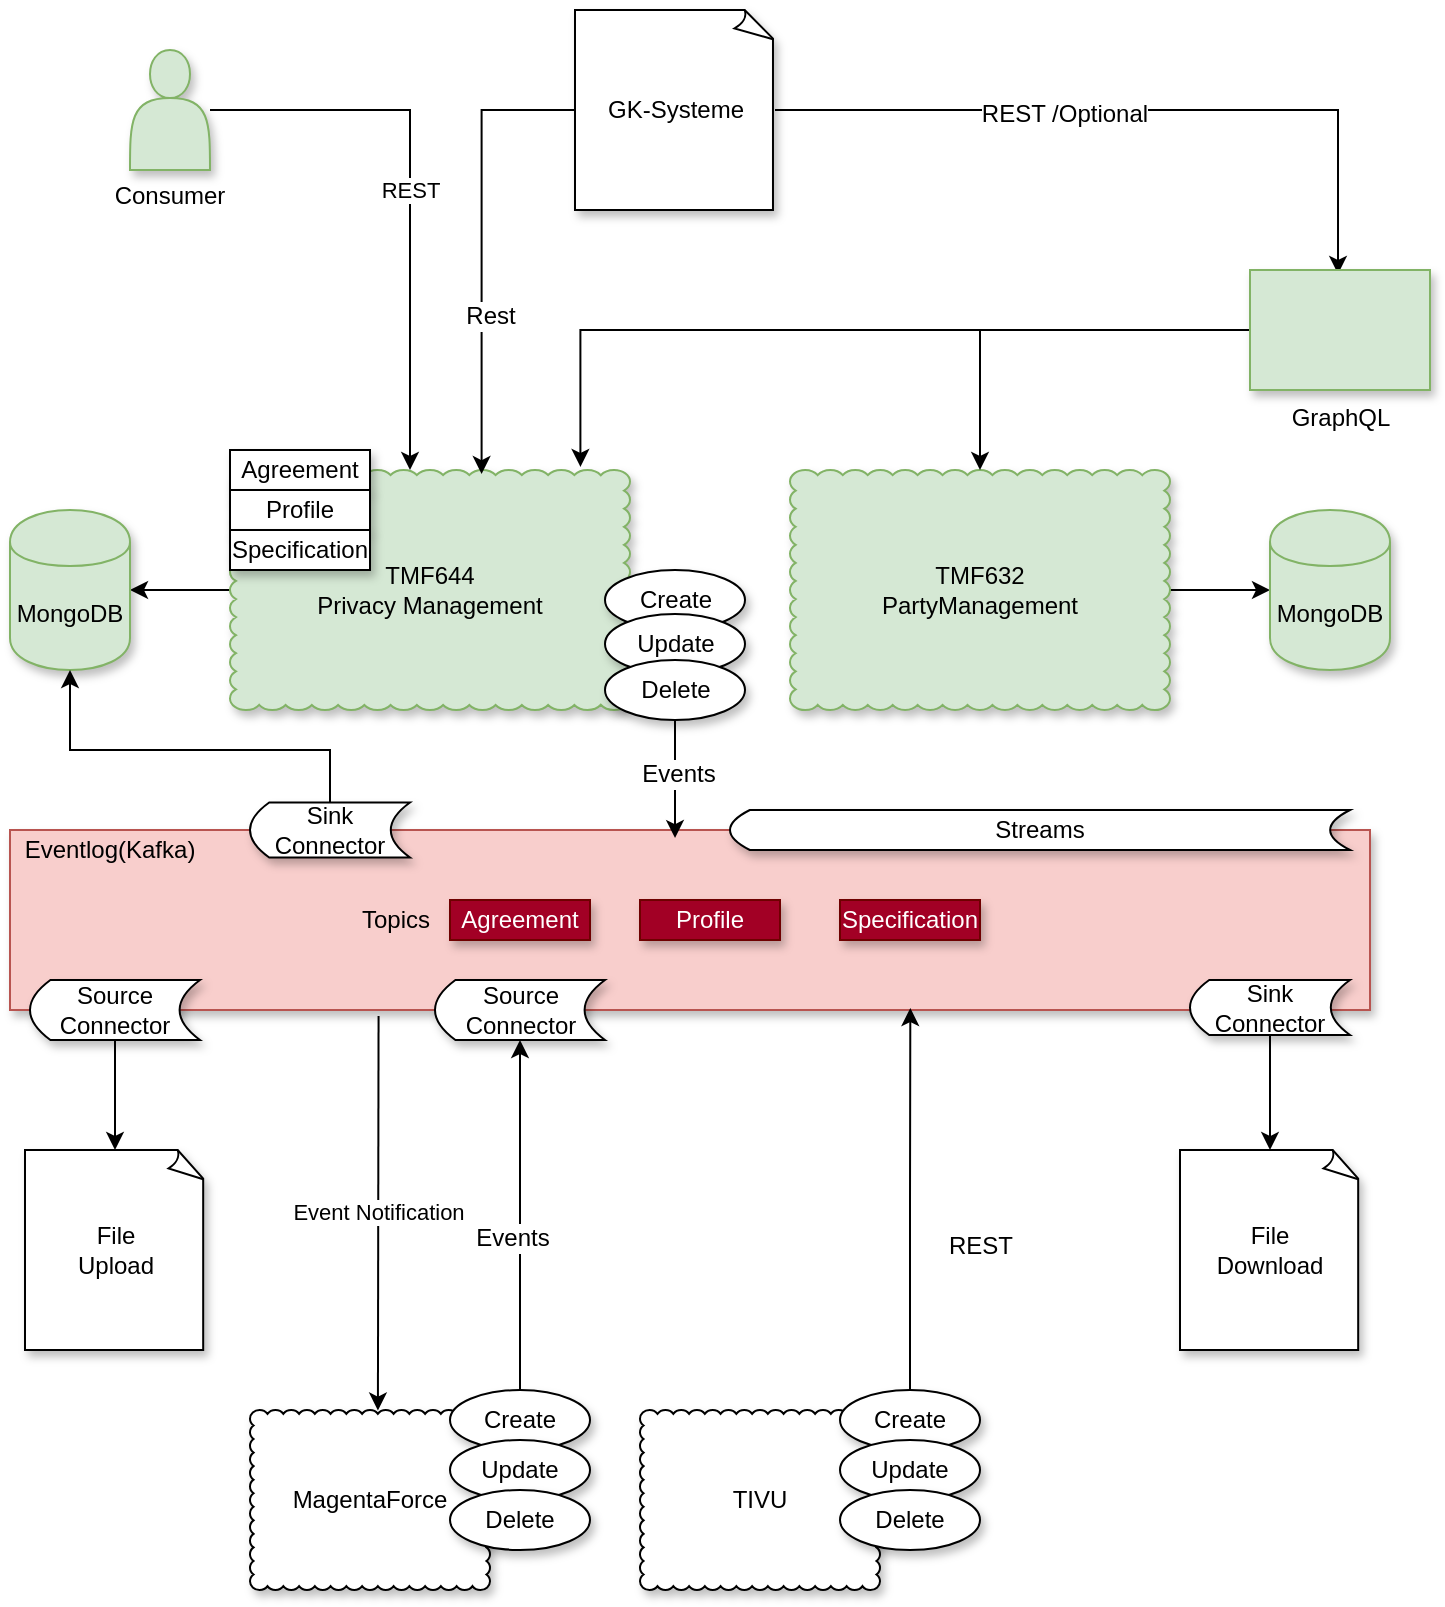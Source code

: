 <mxfile version="12.9.6" type="github"><diagram id="Z5qvdh77YOe0bgI3pj9a" name="Page-1"><mxGraphModel dx="830" dy="593" grid="1" gridSize="10" guides="1" tooltips="1" connect="1" arrows="1" fold="1" page="1" pageScale="1" pageWidth="827" pageHeight="1169" math="0" shadow="0"><root><mxCell id="0"/><mxCell id="1" parent="0"/><mxCell id="6BbV_VzeJcwAJUENyGoU-33" style="edgeStyle=orthogonalEdgeStyle;rounded=0;orthogonalLoop=1;jettySize=auto;html=1;entryX=1;entryY=0.5;entryDx=0;entryDy=0;" edge="1" parent="1" source="6BbV_VzeJcwAJUENyGoU-1" target="6BbV_VzeJcwAJUENyGoU-31"><mxGeometry relative="1" as="geometry"/></mxCell><mxCell id="6BbV_VzeJcwAJUENyGoU-1" value="TMF644&lt;br&gt;Privacy Management" style="whiteSpace=wrap;html=1;shape=mxgraph.basic.cloud_rect;shadow=1;fillColor=#d5e8d4;strokeColor=#82b366;" vertex="1" parent="1"><mxGeometry x="150" y="240" width="200" height="120" as="geometry"/></mxCell><mxCell id="6BbV_VzeJcwAJUENyGoU-34" style="edgeStyle=orthogonalEdgeStyle;rounded=0;orthogonalLoop=1;jettySize=auto;html=1;" edge="1" parent="1" source="6BbV_VzeJcwAJUENyGoU-2" target="6BbV_VzeJcwAJUENyGoU-32"><mxGeometry relative="1" as="geometry"/></mxCell><mxCell id="6BbV_VzeJcwAJUENyGoU-2" value="TMF632&lt;br&gt;PartyManagement" style="whiteSpace=wrap;html=1;shape=mxgraph.basic.cloud_rect;shadow=1;fillColor=#d5e8d4;strokeColor=#82b366;" vertex="1" parent="1"><mxGeometry x="430" y="240" width="190" height="120" as="geometry"/></mxCell><mxCell id="6BbV_VzeJcwAJUENyGoU-4" value="" style="verticalLabelPosition=bottom;verticalAlign=top;html=1;shape=mxgraph.basic.rect;fillColor2=none;strokeWidth=1;size=20;indent=5;shadow=1;fillColor=#f8cecc;strokeColor=#b85450;" vertex="1" parent="1"><mxGeometry x="40" y="420" width="680" height="90" as="geometry"/></mxCell><mxCell id="6BbV_VzeJcwAJUENyGoU-47" value="REST" style="edgeStyle=orthogonalEdgeStyle;rounded=0;orthogonalLoop=1;jettySize=auto;html=1;entryX=0.45;entryY=0;entryDx=0;entryDy=0;entryPerimeter=0;" edge="1" parent="1" source="6BbV_VzeJcwAJUENyGoU-5" target="6BbV_VzeJcwAJUENyGoU-1"><mxGeometry relative="1" as="geometry"/></mxCell><mxCell id="6BbV_VzeJcwAJUENyGoU-5" value="&lt;br&gt;&lt;br&gt;&lt;br&gt;&lt;br&gt;&lt;br&gt;&lt;br&gt;Consumer" style="shape=actor;whiteSpace=wrap;html=1;shadow=1;fillColor=#d5e8d4;strokeColor=#82b366;" vertex="1" parent="1"><mxGeometry x="100" y="30" width="40" height="60" as="geometry"/></mxCell><mxCell id="6BbV_VzeJcwAJUENyGoU-55" style="edgeStyle=orthogonalEdgeStyle;rounded=0;orthogonalLoop=1;jettySize=auto;html=1;entryX=0.489;entryY=0.033;entryDx=0;entryDy=0;entryPerimeter=0;" edge="1" parent="1" source="6BbV_VzeJcwAJUENyGoU-6" target="6BbV_VzeJcwAJUENyGoU-7"><mxGeometry relative="1" as="geometry"/></mxCell><mxCell id="6BbV_VzeJcwAJUENyGoU-61" value="REST /Optional" style="text;html=1;align=center;verticalAlign=middle;resizable=0;points=[];labelBackgroundColor=#ffffff;" vertex="1" connectable="0" parent="6BbV_VzeJcwAJUENyGoU-55"><mxGeometry x="-0.208" y="-2" relative="1" as="geometry"><mxPoint as="offset"/></mxGeometry></mxCell><mxCell id="6BbV_VzeJcwAJUENyGoU-58" style="edgeStyle=orthogonalEdgeStyle;rounded=0;orthogonalLoop=1;jettySize=auto;html=1;entryX=0.629;entryY=0.017;entryDx=0;entryDy=0;entryPerimeter=0;" edge="1" parent="1" source="6BbV_VzeJcwAJUENyGoU-6" target="6BbV_VzeJcwAJUENyGoU-1"><mxGeometry relative="1" as="geometry"><Array as="points"><mxPoint x="276" y="60"/></Array></mxGeometry></mxCell><mxCell id="6BbV_VzeJcwAJUENyGoU-59" value="Rest" style="text;html=1;align=center;verticalAlign=middle;resizable=0;points=[];labelBackgroundColor=#ffffff;" vertex="1" connectable="0" parent="6BbV_VzeJcwAJUENyGoU-58"><mxGeometry x="0.3" y="4" relative="1" as="geometry"><mxPoint y="1" as="offset"/></mxGeometry></mxCell><mxCell id="6BbV_VzeJcwAJUENyGoU-6" value="GK-Systeme" style="whiteSpace=wrap;html=1;shape=mxgraph.basic.document;shadow=1;" vertex="1" parent="1"><mxGeometry x="322.5" y="10" width="100" height="100" as="geometry"/></mxCell><mxCell id="6BbV_VzeJcwAJUENyGoU-57" style="edgeStyle=orthogonalEdgeStyle;rounded=0;orthogonalLoop=1;jettySize=auto;html=1;" edge="1" parent="1" source="6BbV_VzeJcwAJUENyGoU-7" target="6BbV_VzeJcwAJUENyGoU-2"><mxGeometry relative="1" as="geometry"/></mxCell><mxCell id="6BbV_VzeJcwAJUENyGoU-60" style="edgeStyle=orthogonalEdgeStyle;rounded=0;orthogonalLoop=1;jettySize=auto;html=1;entryX=0.876;entryY=-0.013;entryDx=0;entryDy=0;entryPerimeter=0;" edge="1" parent="1" source="6BbV_VzeJcwAJUENyGoU-7" target="6BbV_VzeJcwAJUENyGoU-1"><mxGeometry relative="1" as="geometry"/></mxCell><mxCell id="6BbV_VzeJcwAJUENyGoU-7" value="GraphQL" style="verticalLabelPosition=bottom;verticalAlign=top;html=1;shape=mxgraph.basic.rect;fillColor2=none;strokeWidth=1;size=20;indent=5;shadow=1;fillColor=#d5e8d4;strokeColor=#82b366;" vertex="1" parent="1"><mxGeometry x="660" y="140" width="90" height="60" as="geometry"/></mxCell><mxCell id="6BbV_VzeJcwAJUENyGoU-11" value="MagentaForce" style="whiteSpace=wrap;html=1;shape=mxgraph.basic.cloud_rect;shadow=1;" vertex="1" parent="1"><mxGeometry x="160" y="710" width="120" height="90" as="geometry"/></mxCell><mxCell id="6BbV_VzeJcwAJUENyGoU-22" value="" style="edgeStyle=orthogonalEdgeStyle;rounded=0;orthogonalLoop=1;jettySize=auto;html=1;entryX=0.5;entryY=1;entryDx=0;entryDy=0;" edge="1" parent="1" source="6BbV_VzeJcwAJUENyGoU-12" target="6BbV_VzeJcwAJUENyGoU-18"><mxGeometry relative="1" as="geometry"><mxPoint x="295" y="620" as="targetPoint"/></mxGeometry></mxCell><mxCell id="6BbV_VzeJcwAJUENyGoU-62" value="Events" style="text;html=1;align=center;verticalAlign=middle;resizable=0;points=[];labelBackgroundColor=#ffffff;" vertex="1" connectable="0" parent="6BbV_VzeJcwAJUENyGoU-22"><mxGeometry x="-0.134" y="4" relative="1" as="geometry"><mxPoint as="offset"/></mxGeometry></mxCell><mxCell id="6BbV_VzeJcwAJUENyGoU-12" value="Create" style="ellipse;whiteSpace=wrap;html=1;shadow=1;" vertex="1" parent="1"><mxGeometry x="260" y="700" width="70" height="30" as="geometry"/></mxCell><mxCell id="6BbV_VzeJcwAJUENyGoU-13" value="Update" style="ellipse;whiteSpace=wrap;html=1;shadow=1;" vertex="1" parent="1"><mxGeometry x="260" y="725" width="70" height="30" as="geometry"/></mxCell><mxCell id="6BbV_VzeJcwAJUENyGoU-14" value="Delete" style="ellipse;whiteSpace=wrap;html=1;shadow=1;" vertex="1" parent="1"><mxGeometry x="260" y="750" width="70" height="30" as="geometry"/></mxCell><mxCell id="6BbV_VzeJcwAJUENyGoU-18" value="Source&lt;br&gt;Connector" style="shape=dataStorage;whiteSpace=wrap;html=1;shadow=1;size=0.12;" vertex="1" parent="1"><mxGeometry x="252.5" y="495" width="85" height="30" as="geometry"/></mxCell><mxCell id="6BbV_VzeJcwAJUENyGoU-23" value="TIVU" style="whiteSpace=wrap;html=1;shape=mxgraph.basic.cloud_rect;shadow=1;" vertex="1" parent="1"><mxGeometry x="355" y="710" width="120" height="90" as="geometry"/></mxCell><mxCell id="6BbV_VzeJcwAJUENyGoU-27" style="edgeStyle=orthogonalEdgeStyle;rounded=0;orthogonalLoop=1;jettySize=auto;html=1;entryX=0.662;entryY=0.989;entryDx=0;entryDy=0;entryPerimeter=0;" edge="1" parent="1" source="6BbV_VzeJcwAJUENyGoU-24" target="6BbV_VzeJcwAJUENyGoU-4"><mxGeometry relative="1" as="geometry"><mxPoint x="560" y="490" as="targetPoint"/></mxGeometry></mxCell><mxCell id="6BbV_VzeJcwAJUENyGoU-28" value="REST" style="text;html=1;align=center;verticalAlign=middle;resizable=0;points=[];labelBackgroundColor=#ffffff;" vertex="1" connectable="0" parent="6BbV_VzeJcwAJUENyGoU-27"><mxGeometry x="-0.248" y="-25" relative="1" as="geometry"><mxPoint x="10" as="offset"/></mxGeometry></mxCell><mxCell id="6BbV_VzeJcwAJUENyGoU-24" value="Create" style="ellipse;whiteSpace=wrap;html=1;shadow=1;" vertex="1" parent="1"><mxGeometry x="455" y="700" width="70" height="30" as="geometry"/></mxCell><mxCell id="6BbV_VzeJcwAJUENyGoU-25" value="Update" style="ellipse;whiteSpace=wrap;html=1;shadow=1;" vertex="1" parent="1"><mxGeometry x="455" y="725" width="70" height="30" as="geometry"/></mxCell><mxCell id="6BbV_VzeJcwAJUENyGoU-26" value="Delete" style="ellipse;whiteSpace=wrap;html=1;shadow=1;" vertex="1" parent="1"><mxGeometry x="455" y="750" width="70" height="30" as="geometry"/></mxCell><mxCell id="6BbV_VzeJcwAJUENyGoU-29" value="Streams" style="shape=dataStorage;whiteSpace=wrap;html=1;shadow=1;size=0.032;" vertex="1" parent="1"><mxGeometry x="400" y="410" width="310" height="20" as="geometry"/></mxCell><mxCell id="6BbV_VzeJcwAJUENyGoU-31" value="MongoDB" style="shape=cylinder;whiteSpace=wrap;html=1;boundedLbl=1;backgroundOutline=1;shadow=1;fillColor=#d5e8d4;strokeColor=#82b366;" vertex="1" parent="1"><mxGeometry x="40" y="260" width="60" height="80" as="geometry"/></mxCell><mxCell id="6BbV_VzeJcwAJUENyGoU-32" value="MongoDB" style="shape=cylinder;whiteSpace=wrap;html=1;boundedLbl=1;backgroundOutline=1;shadow=1;fillColor=#d5e8d4;strokeColor=#82b366;" vertex="1" parent="1"><mxGeometry x="670" y="260" width="60" height="80" as="geometry"/></mxCell><mxCell id="6BbV_VzeJcwAJUENyGoU-36" style="edgeStyle=orthogonalEdgeStyle;rounded=0;orthogonalLoop=1;jettySize=auto;html=1;" edge="1" parent="1" source="6BbV_VzeJcwAJUENyGoU-35" target="6BbV_VzeJcwAJUENyGoU-31"><mxGeometry relative="1" as="geometry"><Array as="points"><mxPoint x="200" y="380"/><mxPoint x="70" y="380"/></Array></mxGeometry></mxCell><mxCell id="6BbV_VzeJcwAJUENyGoU-35" value="Sink&lt;br&gt;Connector" style="shape=dataStorage;whiteSpace=wrap;html=1;shadow=1;size=0.12;" vertex="1" parent="1"><mxGeometry x="160" y="406.25" width="80" height="27.5" as="geometry"/></mxCell><mxCell id="6BbV_VzeJcwAJUENyGoU-37" value="Create" style="ellipse;whiteSpace=wrap;html=1;shadow=1;" vertex="1" parent="1"><mxGeometry x="337.5" y="290" width="70" height="30" as="geometry"/></mxCell><mxCell id="6BbV_VzeJcwAJUENyGoU-38" value="Update" style="ellipse;whiteSpace=wrap;html=1;shadow=1;" vertex="1" parent="1"><mxGeometry x="337.5" y="312" width="70" height="30" as="geometry"/></mxCell><mxCell id="6BbV_VzeJcwAJUENyGoU-42" style="edgeStyle=orthogonalEdgeStyle;rounded=0;orthogonalLoop=1;jettySize=auto;html=1;entryX=0.489;entryY=0.045;entryDx=0;entryDy=0;entryPerimeter=0;" edge="1" parent="1" source="6BbV_VzeJcwAJUENyGoU-39" target="6BbV_VzeJcwAJUENyGoU-4"><mxGeometry relative="1" as="geometry"/></mxCell><mxCell id="6BbV_VzeJcwAJUENyGoU-43" value="Events" style="text;html=1;align=center;verticalAlign=middle;resizable=0;points=[];labelBackgroundColor=#ffffff;" vertex="1" connectable="0" parent="6BbV_VzeJcwAJUENyGoU-42"><mxGeometry x="-0.099" y="1" relative="1" as="geometry"><mxPoint as="offset"/></mxGeometry></mxCell><mxCell id="6BbV_VzeJcwAJUENyGoU-39" value="Delete" style="ellipse;whiteSpace=wrap;html=1;shadow=1;" vertex="1" parent="1"><mxGeometry x="337.5" y="335" width="70" height="30" as="geometry"/></mxCell><mxCell id="6BbV_VzeJcwAJUENyGoU-45" value="Event Notification" style="endArrow=classic;html=1;exitX=0.271;exitY=1.033;exitDx=0;exitDy=0;exitPerimeter=0;entryX=0.533;entryY=0.003;entryDx=0;entryDy=0;entryPerimeter=0;" edge="1" parent="1" source="6BbV_VzeJcwAJUENyGoU-4" target="6BbV_VzeJcwAJUENyGoU-11"><mxGeometry width="50" height="50" relative="1" as="geometry"><mxPoint x="410" y="570" as="sourcePoint"/><mxPoint x="460" y="520" as="targetPoint"/></mxGeometry></mxCell><mxCell id="6BbV_VzeJcwAJUENyGoU-49" value="File&lt;br&gt;Upload" style="whiteSpace=wrap;html=1;shape=mxgraph.basic.document;shadow=1;" vertex="1" parent="1"><mxGeometry x="47.5" y="580" width="90" height="100" as="geometry"/></mxCell><mxCell id="6BbV_VzeJcwAJUENyGoU-50" value="File&lt;br&gt;Download" style="whiteSpace=wrap;html=1;shape=mxgraph.basic.document;shadow=1;" vertex="1" parent="1"><mxGeometry x="625" y="580" width="90" height="100" as="geometry"/></mxCell><mxCell id="6BbV_VzeJcwAJUENyGoU-52" style="edgeStyle=orthogonalEdgeStyle;rounded=0;orthogonalLoop=1;jettySize=auto;html=1;" edge="1" parent="1" source="6BbV_VzeJcwAJUENyGoU-51" target="6BbV_VzeJcwAJUENyGoU-49"><mxGeometry relative="1" as="geometry"/></mxCell><mxCell id="6BbV_VzeJcwAJUENyGoU-51" value="Source&lt;br&gt;Connector" style="shape=dataStorage;whiteSpace=wrap;html=1;shadow=1;size=0.12;" vertex="1" parent="1"><mxGeometry x="50" y="495" width="85" height="30" as="geometry"/></mxCell><mxCell id="6BbV_VzeJcwAJUENyGoU-54" style="edgeStyle=orthogonalEdgeStyle;rounded=0;orthogonalLoop=1;jettySize=auto;html=1;entryX=0.5;entryY=0;entryDx=0;entryDy=0;entryPerimeter=0;" edge="1" parent="1" source="6BbV_VzeJcwAJUENyGoU-53" target="6BbV_VzeJcwAJUENyGoU-50"><mxGeometry relative="1" as="geometry"/></mxCell><mxCell id="6BbV_VzeJcwAJUENyGoU-53" value="Sink&lt;br&gt;Connector" style="shape=dataStorage;whiteSpace=wrap;html=1;shadow=1;size=0.12;" vertex="1" parent="1"><mxGeometry x="630" y="495" width="80" height="27.5" as="geometry"/></mxCell><mxCell id="6BbV_VzeJcwAJUENyGoU-65" value="Agreement" style="rounded=0;whiteSpace=wrap;html=1;shadow=1;" vertex="1" parent="1"><mxGeometry x="150" y="230" width="70" height="20" as="geometry"/></mxCell><mxCell id="6BbV_VzeJcwAJUENyGoU-68" value="Profile" style="rounded=0;whiteSpace=wrap;html=1;shadow=1;" vertex="1" parent="1"><mxGeometry x="150" y="250" width="70" height="20" as="geometry"/></mxCell><mxCell id="6BbV_VzeJcwAJUENyGoU-69" value="Specification" style="rounded=0;whiteSpace=wrap;html=1;shadow=1;" vertex="1" parent="1"><mxGeometry x="150" y="270" width="70" height="20" as="geometry"/></mxCell><mxCell id="6BbV_VzeJcwAJUENyGoU-71" value="Agreement" style="rounded=0;whiteSpace=wrap;html=1;shadow=1;fillColor=#a20025;strokeColor=#6F0000;fontColor=#ffffff;" vertex="1" parent="1"><mxGeometry x="260" y="455" width="70" height="20" as="geometry"/></mxCell><mxCell id="6BbV_VzeJcwAJUENyGoU-72" value="Profile" style="rounded=0;whiteSpace=wrap;html=1;shadow=1;fillColor=#a20025;strokeColor=#6F0000;fontColor=#ffffff;" vertex="1" parent="1"><mxGeometry x="355" y="455" width="70" height="20" as="geometry"/></mxCell><mxCell id="6BbV_VzeJcwAJUENyGoU-73" value="Specification" style="rounded=0;whiteSpace=wrap;html=1;shadow=1;fillColor=#a20025;strokeColor=#6F0000;fontColor=#ffffff;" vertex="1" parent="1"><mxGeometry x="455" y="455" width="70" height="20" as="geometry"/></mxCell><mxCell id="6BbV_VzeJcwAJUENyGoU-76" value="Topics" style="text;html=1;strokeColor=none;fillColor=none;align=center;verticalAlign=middle;whiteSpace=wrap;rounded=0;shadow=1;" vertex="1" parent="1"><mxGeometry x="212.5" y="455" width="40" height="20" as="geometry"/></mxCell><mxCell id="6BbV_VzeJcwAJUENyGoU-79" value="Eventlog(Kafka)" style="text;html=1;strokeColor=none;fillColor=none;align=center;verticalAlign=middle;whiteSpace=wrap;rounded=0;shadow=1;" vertex="1" parent="1"><mxGeometry x="70" y="420" width="40" height="20" as="geometry"/></mxCell></root></mxGraphModel></diagram></mxfile>